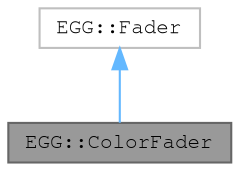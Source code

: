 digraph "EGG::ColorFader"
{
 // LATEX_PDF_SIZE
  bgcolor="transparent";
  edge [fontname=FreeMono,fontsize=10,labelfontname=FreeMono,labelfontsize=10];
  node [fontname=FreeMono,fontsize=10,shape=box,height=0.2,width=0.4];
  Node1 [label="EGG::ColorFader",height=0.2,width=0.4,color="gray40", fillcolor="grey60", style="filled", fontcolor="black",tooltip=" "];
  Node2 -> Node1 [dir="back",color="steelblue1",style="solid"];
  Node2 [label="EGG::Fader",height=0.2,width=0.4,color="grey75", fillcolor="white", style="filled",URL="$class_e_g_g_1_1_fader.html",tooltip=" "];
}
